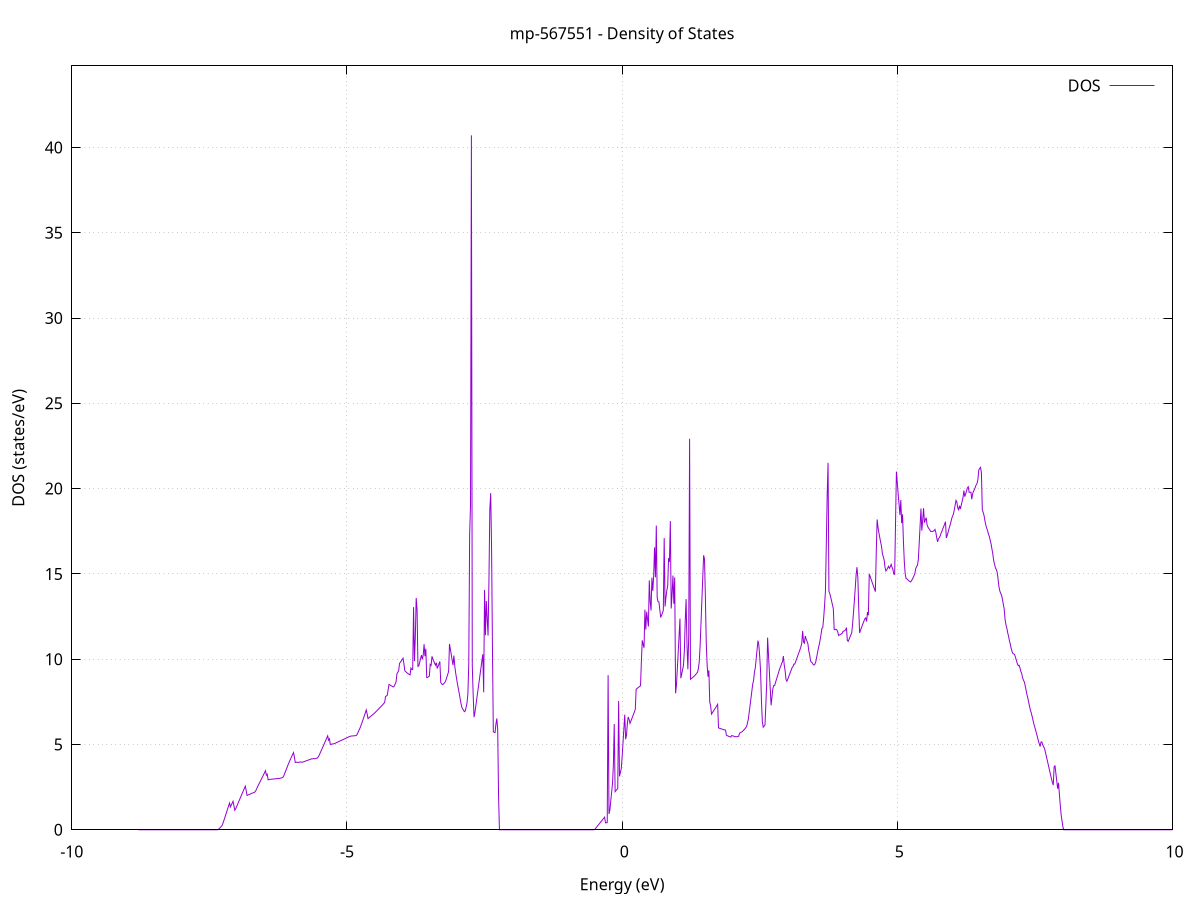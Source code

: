 set title 'mp-567551 - Density of States'
set xlabel 'Energy (eV)'
set ylabel 'DOS (states/eV)'
set grid
set xrange [-10:10]
set yrange [0:44.783]
set xzeroaxis lt -1
set terminal png size 800,600
set output 'mp-567551_dos_gnuplot.png'
plot '-' using 1:2 with lines title 'DOS'
-8.789600 0.000000
-8.773700 0.000000
-8.757700 0.000000
-8.741800 0.000000
-8.725900 0.000000
-8.710000 0.000000
-8.694100 0.000000
-8.678100 0.000000
-8.662200 0.000000
-8.646300 0.000000
-8.630400 0.000000
-8.614400 0.000000
-8.598500 0.000000
-8.582600 0.000000
-8.566700 0.000000
-8.550800 0.000000
-8.534800 0.000000
-8.518900 0.000000
-8.503000 0.000000
-8.487100 0.000000
-8.471100 0.000000
-8.455200 0.000000
-8.439300 0.000000
-8.423400 0.000000
-8.407400 0.000000
-8.391500 0.000000
-8.375600 0.000000
-8.359700 0.000000
-8.343800 0.000000
-8.327800 0.000000
-8.311900 0.000000
-8.296000 0.000000
-8.280100 0.000000
-8.264100 0.000000
-8.248200 0.000000
-8.232300 0.000000
-8.216400 0.000000
-8.200500 0.000000
-8.184500 0.000000
-8.168600 0.000000
-8.152700 0.000000
-8.136800 0.000000
-8.120800 0.000000
-8.104900 0.000000
-8.089000 0.000000
-8.073100 0.000000
-8.057100 0.000000
-8.041200 0.000000
-8.025300 0.000000
-8.009400 0.000000
-7.993500 0.000000
-7.977500 0.000000
-7.961600 0.000000
-7.945700 0.000000
-7.929800 0.000000
-7.913800 0.000000
-7.897900 0.000000
-7.882000 0.000000
-7.866100 0.000000
-7.850200 0.000000
-7.834200 0.000000
-7.818300 0.000000
-7.802400 0.000000
-7.786500 0.000000
-7.770500 0.000000
-7.754600 0.000000
-7.738700 0.000000
-7.722800 0.000000
-7.706900 0.000000
-7.690900 0.000000
-7.675000 0.000000
-7.659100 0.000000
-7.643200 0.000000
-7.627200 0.000000
-7.611300 0.000000
-7.595400 0.000000
-7.579500 0.000000
-7.563500 0.000000
-7.547600 0.000000
-7.531700 0.000000
-7.515800 0.000000
-7.499900 0.000000
-7.483900 0.000000
-7.468000 0.000000
-7.452100 0.000000
-7.436200 0.000000
-7.420200 0.000000
-7.404300 0.000000
-7.388400 0.000000
-7.372500 0.000000
-7.356600 0.000000
-7.340600 0.004800
-7.324700 0.057400
-7.308800 0.110000
-7.292900 0.162600
-7.276900 0.215200
-7.261000 0.315800
-7.245100 0.459700
-7.229200 0.617900
-7.213300 0.776100
-7.197300 0.934400
-7.181400 1.092600
-7.165500 1.250900
-7.149600 1.409100
-7.133600 1.567300
-7.117700 1.341600
-7.101800 1.451800
-7.085900 1.562000
-7.069900 1.672200
-7.054000 1.405400
-7.038100 1.145300
-7.022200 1.230900
-7.006300 1.351500
-6.990300 1.472000
-6.974400 1.592600
-6.958500 1.713100
-6.942600 1.833700
-6.926600 1.954300
-6.910700 2.074800
-6.894800 2.195400
-6.878900 2.315900
-6.863000 2.436500
-6.847000 2.557100
-6.831100 2.296300
-6.815200 2.013400
-6.799300 2.036500
-6.783300 2.059500
-6.767400 2.082600
-6.751500 2.105600
-6.735600 2.128700
-6.719700 2.151700
-6.703700 2.170100
-6.687800 2.183600
-6.671900 2.223700
-6.656000 2.292000
-6.640000 2.410800
-6.624100 2.521700
-6.608200 2.625200
-6.592300 2.728600
-6.576300 2.832100
-6.560400 2.935500
-6.544500 3.039000
-6.528600 3.142400
-6.512700 3.245800
-6.496700 3.352800
-6.480800 3.463000
-6.464900 3.200100
-6.449000 3.260500
-6.433000 2.928300
-6.417100 2.941800
-6.401200 2.956100
-6.385300 2.961300
-6.369400 2.966400
-6.353400 2.971600
-6.337500 2.976700
-6.321600 2.981900
-6.305700 2.987000
-6.289700 2.992200
-6.273800 2.997300
-6.257900 3.002500
-6.242000 3.007600
-6.226100 3.012800
-6.210100 3.023300
-6.194200 3.036600
-6.178300 3.055400
-6.162400 3.082300
-6.146400 3.178700
-6.130500 3.309800
-6.114600 3.440900
-6.098700 3.572000
-6.082700 3.703100
-6.066800 3.834200
-6.050900 3.958500
-6.035000 4.079100
-6.019100 4.190900
-6.003100 4.302600
-5.987200 4.414300
-5.971300 4.526000
-5.955400 4.267600
-5.939400 3.946900
-5.923500 3.956200
-5.907600 3.965500
-5.891700 3.946300
-5.875800 3.954200
-5.859800 3.962500
-5.843900 3.977200
-5.828000 3.966300
-5.812100 3.958300
-5.796100 3.977100
-5.780200 3.995800
-5.764300 4.014600
-5.748400 4.033300
-5.732400 4.052000
-5.716500 4.070800
-5.700600 4.089500
-5.684700 4.108300
-5.668800 4.127000
-5.652800 4.145700
-5.636900 4.164500
-5.621000 4.156100
-5.605100 4.173400
-5.589100 4.163100
-5.573200 4.179100
-5.557300 4.195100
-5.541400 4.199800
-5.525500 4.253900
-5.509500 4.340200
-5.493600 4.455200
-5.477700 4.570300
-5.461800 4.685400
-5.445800 4.800500
-5.429900 4.916700
-5.414000 5.033900
-5.398100 5.151200
-5.382200 5.268500
-5.366200 5.385900
-5.350300 5.507300
-5.334400 5.251500
-5.318500 5.329200
-5.302500 4.994500
-5.286600 5.018800
-5.270700 5.017600
-5.254800 5.040600
-5.238800 5.037900
-5.222900 5.060800
-5.207000 5.084200
-5.191100 5.108300
-5.175200 5.132300
-5.159200 5.156400
-5.143300 5.180500
-5.127400 5.204500
-5.111500 5.228600
-5.095500 5.252700
-5.079600 5.276800
-5.063700 5.300800
-5.047800 5.324900
-5.031900 5.349000
-5.015900 5.373000
-5.000000 5.397100
-4.984100 5.421200
-4.968200 5.445300
-4.952200 5.469300
-4.936300 5.485200
-4.920400 5.496000
-4.904500 5.499500
-4.888600 5.504100
-4.872600 5.508800
-4.856700 5.514000
-4.840800 5.519300
-4.824900 5.543200
-4.808900 5.628300
-4.793000 5.759900
-4.777100 5.868500
-4.761200 5.977400
-4.745200 6.117000
-4.729300 6.259600
-4.713400 6.407600
-4.697500 6.558600
-4.681600 6.713100
-4.665600 6.869600
-4.649700 7.026000
-4.633800 6.801300
-4.617900 6.521000
-4.601900 6.563200
-4.586000 6.605400
-4.570100 6.647600
-4.554200 6.689700
-4.538300 6.731900
-4.522300 6.774100
-4.506400 6.821100
-4.490500 6.868400
-4.474600 6.919600
-4.458600 6.971100
-4.442700 7.022700
-4.426800 7.074400
-4.410900 7.127800
-4.395000 7.182200
-4.379000 7.236700
-4.363100 7.291200
-4.347200 7.347500
-4.331300 7.404500
-4.315300 7.462000
-4.299400 7.809700
-4.283500 7.847300
-4.267600 7.884800
-4.251600 8.222200
-4.235700 8.522300
-4.219800 8.493100
-4.203900 8.452000
-4.188000 8.430300
-4.172000 8.392700
-4.156100 8.374200
-4.140200 8.426900
-4.124300 8.547700
-4.108300 8.670100
-4.092400 9.139800
-4.076500 9.230700
-4.060600 9.328800
-4.044700 9.750800
-4.028700 9.827900
-4.012800 9.905100
-3.996900 9.982200
-3.981000 10.059300
-3.965000 9.720700
-3.949100 9.321200
-3.933200 9.272300
-3.917300 9.223500
-3.901400 9.179400
-3.885400 9.142300
-3.869500 9.109300
-3.853600 9.077300
-3.837700 9.480200
-3.821700 9.401300
-3.805800 9.391000
-3.789900 13.053400
-3.774000 9.885500
-3.758000 11.294000
-3.742100 13.591800
-3.726200 12.904600
-3.710300 9.578300
-3.694400 9.612600
-3.678400 9.821900
-3.662500 10.031200
-3.646600 10.240500
-3.630700 9.989100
-3.614700 10.241500
-3.598800 10.879300
-3.582900 10.173300
-3.567000 10.616200
-3.551100 8.929300
-3.535100 8.929500
-3.519200 8.968300
-3.503300 9.007200
-3.487400 9.697300
-3.471400 9.637000
-3.455500 10.166100
-3.439600 10.025600
-3.423700 9.892300
-3.407800 9.762400
-3.391800 9.653300
-3.375900 9.790200
-3.360000 9.454600
-3.344100 9.591000
-3.328100 9.727500
-3.312200 9.864000
-3.296300 8.632500
-3.280400 8.562700
-3.264400 8.506900
-3.248500 8.539900
-3.232600 8.601200
-3.216700 8.662500
-3.200800 8.786500
-3.184800 8.950700
-3.168900 9.114900
-3.153000 9.279100
-3.137100 10.896100
-3.121100 10.585200
-3.105200 10.274400
-3.089300 9.963500
-3.073400 9.652600
-3.057500 10.211500
-3.041500 9.602300
-3.025600 9.204200
-3.009700 8.889200
-2.993800 8.574100
-2.977800 8.294400
-2.961900 8.024000
-2.946000 7.730000
-2.930100 7.436000
-2.914100 7.192800
-2.898200 7.092900
-2.882300 7.005500
-2.866400 6.923500
-2.850500 6.967500
-2.834500 7.192900
-2.818600 7.442300
-2.802700 7.977700
-2.786800 9.744300
-2.770800 17.345800
-2.754900 19.018100
-2.739000 40.712200
-2.723100 9.636000
-2.707200 7.936900
-2.691200 6.602200
-2.675300 6.868600
-2.659400 7.248700
-2.643500 7.628900
-2.627500 8.009100
-2.611600 8.389300
-2.595700 8.769400
-2.579800 9.149600
-2.563900 9.529800
-2.547900 9.909900
-2.532000 10.290100
-2.516100 8.057400
-2.500200 14.062400
-2.484200 11.405000
-2.468300 13.409200
-2.452400 12.397500
-2.436500 11.385700
-2.420500 14.536700
-2.404600 18.743700
-2.388700 19.733100
-2.372800 16.624400
-2.356900 10.810500
-2.340900 5.743800
-2.325000 5.718900
-2.309100 5.694000
-2.293200 6.204900
-2.277200 6.526700
-2.261300 5.873500
-2.245400 1.923800
-2.229500 0.000000
-2.213600 0.000000
-2.197600 0.000000
-2.181700 0.000000
-2.165800 0.000000
-2.149900 0.000000
-2.133900 0.000000
-2.118000 0.000000
-2.102100 0.000000
-2.086200 0.000000
-2.070300 0.000000
-2.054300 0.000000
-2.038400 0.000000
-2.022500 0.000000
-2.006600 0.000000
-1.990600 0.000000
-1.974700 0.000000
-1.958800 0.000000
-1.942900 0.000000
-1.926900 0.000000
-1.911000 0.000000
-1.895100 0.000000
-1.879200 0.000000
-1.863300 0.000000
-1.847300 0.000000
-1.831400 0.000000
-1.815500 0.000000
-1.799600 0.000000
-1.783600 0.000000
-1.767700 0.000000
-1.751800 0.000000
-1.735900 0.000000
-1.720000 0.000000
-1.704000 0.000000
-1.688100 0.000000
-1.672200 0.000000
-1.656300 0.000000
-1.640300 0.000000
-1.624400 0.000000
-1.608500 0.000000
-1.592600 0.000000
-1.576700 0.000000
-1.560700 0.000000
-1.544800 0.000000
-1.528900 0.000000
-1.513000 0.000000
-1.497000 0.000000
-1.481100 0.000000
-1.465200 0.000000
-1.449300 0.000000
-1.433300 0.000000
-1.417400 0.000000
-1.401500 0.000000
-1.385600 0.000000
-1.369700 0.000000
-1.353700 0.000000
-1.337800 0.000000
-1.321900 0.000000
-1.306000 0.000000
-1.290000 0.000000
-1.274100 0.000000
-1.258200 0.000000
-1.242300 0.000000
-1.226400 0.000000
-1.210400 0.000000
-1.194500 0.000000
-1.178600 0.000000
-1.162700 0.000000
-1.146700 0.000000
-1.130800 0.000000
-1.114900 0.000000
-1.099000 0.000000
-1.083100 0.000000
-1.067100 0.000000
-1.051200 0.000000
-1.035300 0.000000
-1.019400 0.000000
-1.003400 0.000000
-0.987500 0.000000
-0.971600 0.000000
-0.955700 0.000000
-0.939700 0.000000
-0.923800 0.000000
-0.907900 0.000000
-0.892000 0.000000
-0.876100 0.000000
-0.860100 0.000000
-0.844200 0.000000
-0.828300 0.000000
-0.812400 0.000000
-0.796400 0.000000
-0.780500 0.000000
-0.764600 0.000000
-0.748700 0.000000
-0.732800 0.000000
-0.716800 0.000000
-0.700900 0.000000
-0.685000 0.000000
-0.669100 0.000000
-0.653100 0.000000
-0.637200 0.000000
-0.621300 0.000000
-0.605400 0.000000
-0.589400 0.000000
-0.573500 0.000000
-0.557600 0.000000
-0.541700 0.000000
-0.525800 0.000000
-0.509800 0.000000
-0.493900 0.036700
-0.478000 0.100600
-0.462100 0.164500
-0.446100 0.228400
-0.430200 0.292300
-0.414300 0.356200
-0.398400 0.420100
-0.382500 0.484000
-0.366500 0.547800
-0.350600 0.611700
-0.334700 0.675600
-0.318800 0.739500
-0.302800 0.406500
-0.286900 0.413000
-0.271000 0.419400
-0.255100 9.061900
-0.239200 0.926300
-0.223200 1.152400
-0.207300 1.667100
-0.191400 2.181900
-0.175500 2.696600
-0.159500 3.786200
-0.143600 6.198900
-0.127700 2.236200
-0.111800 2.297000
-0.095800 2.357900
-0.079900 2.418800
-0.064000 7.553900
-0.048100 3.131900
-0.032200 3.357300
-0.016200 3.583000
-0.000300 4.281500
0.015600 5.103900
0.031500 5.926200
0.047500 6.748600
0.063400 5.308400
0.079300 5.547000
0.095200 6.249100
0.111100 6.615500
0.127100 6.460300
0.143000 6.237800
0.158900 6.372000
0.174800 6.506300
0.190800 6.640600
0.206700 6.774800
0.222600 6.909100
0.238500 7.051900
0.254400 8.237800
0.270400 8.279600
0.286300 8.321500
0.302200 8.363300
0.318100 8.405200
0.334100 8.447000
0.350000 9.923700
0.365900 11.103600
0.381800 10.862600
0.397800 10.669200
0.413700 12.902800
0.429600 11.731600
0.445500 12.782700
0.461400 12.349100
0.477400 11.919100
0.493300 14.620700
0.509200 13.381600
0.525100 12.855200
0.541100 14.784500
0.557000 14.009100
0.572900 14.878100
0.588800 16.556400
0.604700 14.800600
0.620700 17.836900
0.636600 13.601400
0.652500 13.372200
0.668400 13.355400
0.684400 12.901600
0.700300 12.447800
0.716200 12.569300
0.732100 12.713900
0.748000 12.858600
0.764000 17.102000
0.779900 13.089100
0.795800 13.625500
0.811700 14.025900
0.827700 14.296500
0.843600 15.931100
0.859500 15.707600
0.875400 18.099100
0.891400 12.971500
0.907300 13.820600
0.923200 14.904200
0.939100 13.247000
0.955000 14.790500
0.971000 8.002800
0.986900 8.489300
1.002800 9.430800
1.018700 10.414000
1.034700 11.397100
1.050600 12.381700
1.066500 8.887200
1.082400 9.130500
1.098300 9.383200
1.114300 9.639900
1.130200 10.457900
1.146100 12.224600
1.162000 13.524500
1.178000 10.877100
1.193900 9.409200
1.209800 11.340800
1.225700 22.925400
1.241600 8.824500
1.257600 8.864500
1.273500 8.906100
1.289400 8.947700
1.305300 8.989300
1.321300 9.047900
1.337200 9.106900
1.353100 9.165800
1.369000 9.237200
1.385000 9.434100
1.400900 9.859000
1.416800 10.788500
1.432700 12.107200
1.448600 13.425900
1.464600 14.759500
1.480500 16.093900
1.496400 15.869500
1.512300 13.681700
1.528300 10.960300
1.544200 9.661300
1.560100 8.975900
1.576000 9.350800
1.591900 7.483600
1.607900 7.257400
1.623800 6.783700
1.639700 6.863300
1.655600 6.942900
1.671600 7.022500
1.687500 7.102100
1.703400 7.181700
1.719300 7.264700
1.735200 7.353600
1.751200 5.971000
1.767100 5.953000
1.783000 5.934900
1.798900 5.916800
1.814900 5.900500
1.830800 5.885300
1.846700 5.870100
1.862600 5.856400
1.878600 5.846200
1.894500 5.540900
1.910400 5.515700
1.926300 5.491200
1.942200 5.472800
1.958200 5.454400
1.974100 5.436200
1.990000 5.523400
2.005900 5.508300
2.021900 5.493200
2.037800 5.478100
2.053700 5.462900
2.069600 5.448100
2.085500 5.459000
2.101500 5.469900
2.117400 5.480900
2.133300 5.662700
2.149200 5.691600
2.165200 5.720500
2.181100 5.751400
2.197000 5.803000
2.212900 5.858300
2.228900 5.913700
2.244800 5.980600
2.260700 6.048700
2.276600 6.247700
2.292500 6.486100
2.308500 6.881200
2.324400 7.290400
2.340300 7.705300
2.356200 8.118800
2.372200 8.532200
2.388100 8.751300
2.404000 9.237000
2.419900 9.507000
2.435800 10.034500
2.451800 10.561900
2.467700 11.089400
2.483600 10.840900
2.499500 10.167700
2.515500 9.278700
2.531400 7.548800
2.547300 6.341700
2.563200 6.016800
2.579100 6.081000
2.595100 6.136200
2.611000 7.327400
2.626900 8.610100
2.642800 11.266300
2.658800 10.278300
2.674700 9.290200
2.690600 8.294600
2.706500 7.297900
2.722500 7.782900
2.738400 8.271500
2.754300 8.454200
2.770200 8.453300
2.786100 8.625900
2.802100 8.797800
2.818000 8.966200
2.833900 9.134700
2.849800 9.303200
2.865800 9.471700
2.881700 9.584200
2.897600 9.747900
2.913500 9.853300
2.929400 10.185200
2.945400 9.646900
2.961300 9.321800
2.977200 8.812700
2.993100 8.708000
3.009100 8.829300
3.025000 8.965100
3.040900 9.100800
3.056800 9.236600
3.072700 9.372300
3.088700 9.508100
3.104600 9.575900
3.120500 9.712100
3.136400 9.714100
3.152400 9.856300
3.168300 9.998500
3.184200 10.140800
3.200100 10.283000
3.216100 10.425200
3.232000 10.567500
3.247900 10.723500
3.263800 10.943200
3.279700 11.659100
3.295700 11.005600
3.311600 10.939200
3.327500 11.361000
3.343400 11.187400
3.359400 11.045400
3.375300 10.903500
3.391200 10.484700
3.407100 10.265000
3.423000 9.905200
3.439000 9.823200
3.454900 9.780300
3.470800 9.688500
3.486700 9.657100
3.502700 9.712600
3.518600 9.846400
3.534500 10.114200
3.550400 10.385300
3.566300 10.656400
3.582300 10.871000
3.598200 11.145200
3.614100 11.462500
3.630000 11.803800
3.646000 11.862300
3.661900 12.428500
3.677800 13.139600
3.693700 13.977000
3.709700 16.719600
3.725600 19.635800
3.741500 21.511000
3.757400 13.977000
3.773300 13.837900
3.789300 13.643600
3.805200 13.415600
3.821100 13.187100
3.837000 12.958700
3.853000 11.733000
3.868900 11.739900
3.884800 11.755200
3.900700 11.717900
3.916600 11.622300
3.932600 11.388800
3.948500 11.418800
3.964400 11.448800
3.980300 11.478700
3.996300 11.508700
4.012200 11.623000
4.028100 11.645000
4.044000 11.679000
4.059900 11.713600
4.075900 11.856100
4.091800 11.091300
4.107700 11.046400
4.123600 11.170700
4.139600 11.294900
4.155500 11.425500
4.171400 11.546400
4.187300 12.045100
4.203300 12.728800
4.219200 13.418000
4.235100 14.155800
4.251000 14.929300
4.266900 15.392900
4.282900 14.758800
4.298800 12.967800
4.314700 11.540600
4.330600 11.687400
4.346600 11.834000
4.362500 11.972000
4.378400 12.106700
4.394300 12.237800
4.410200 12.368200
4.426200 12.418400
4.442100 12.213100
4.458000 12.766800
4.473900 12.577000
4.489900 15.000900
4.505800 14.850100
4.521700 14.701000
4.537600 14.552000
4.553600 14.402900
4.569500 14.254900
4.585400 14.107600
4.601300 13.960400
4.617200 16.240000
4.633200 18.191900
4.649100 17.746400
4.665000 17.413500
4.680900 17.137300
4.696900 16.856700
4.712800 16.619600
4.728700 16.193000
4.744600 16.006000
4.760500 15.812800
4.776500 15.383000
4.792400 15.172500
4.808300 15.237000
4.824200 15.342800
4.840200 15.448100
4.856100 15.327100
4.872000 15.421800
4.887900 15.562600
4.903800 15.389300
4.919800 15.258600
4.935700 14.985400
4.951600 14.979500
4.967500 17.999700
4.983500 20.995600
4.999400 20.346100
5.015300 19.696600
5.031200 19.092400
5.047200 18.446300
5.063100 19.331900
5.079000 17.975100
5.094900 18.492300
5.110800 16.921900
5.126800 15.726600
5.142700 15.008900
5.158600 14.737400
5.174500 14.707500
5.190500 14.650600
5.206400 14.602700
5.222300 14.564600
5.238200 14.530200
5.254100 14.583500
5.270100 14.669400
5.286000 14.764100
5.301900 14.887700
5.317800 15.010200
5.333800 15.304700
5.349700 15.432000
5.365600 15.502600
5.381500 15.835400
5.397400 16.780300
5.413400 17.802700
5.429300 18.829800
5.445200 17.537700
5.461100 18.149100
5.477100 18.848500
5.493000 18.000700
5.508900 18.175700
5.524800 18.297200
5.540800 17.872500
5.556700 17.743800
5.572600 17.661500
5.588500 17.592100
5.604400 17.494900
5.620400 17.487500
5.636300 17.491800
5.652200 17.502400
5.668100 17.531200
5.684100 17.607900
5.700000 17.434400
5.715900 17.122700
5.731800 16.879900
5.747700 17.050300
5.763700 17.138500
5.779600 17.227600
5.795500 17.401800
5.811400 17.503800
5.827400 17.655700
5.843300 17.781800
5.859200 17.917500
5.875100 18.061200
5.891000 17.108000
5.907000 17.267900
5.922900 17.437600
5.938800 17.648200
5.954700 17.816000
5.970700 18.001500
5.986600 18.228800
6.002500 18.371800
6.018400 18.500500
6.034400 18.743700
6.050300 19.027300
6.066200 19.311600
6.082100 19.220600
6.098000 18.859000
6.114000 18.760400
6.129900 18.998200
6.145800 18.807000
6.161700 19.037500
6.177700 19.243200
6.193600 19.477900
6.209500 19.885000
6.225400 19.529800
6.241300 19.685500
6.257300 19.861600
6.273200 20.038700
6.289100 20.107400
6.305000 19.782000
6.321000 19.785800
6.336900 19.789700
6.352800 19.377200
6.368700 19.704900
6.384600 19.846600
6.400600 19.957300
6.416500 20.080900
6.432400 20.220100
6.448300 20.298100
6.464300 20.531000
6.480200 21.096600
6.496100 21.180500
6.512000 21.245900
6.528000 20.928600
6.543900 18.771600
6.559800 18.608000
6.575700 18.429500
6.591600 18.114900
6.607600 17.864200
6.623500 17.680600
6.639400 17.550100
6.655300 17.341900
6.671300 17.194900
6.687200 16.980000
6.703100 16.765200
6.719000 16.464300
6.734900 16.175900
6.750900 15.779800
6.766800 15.565900
6.782700 15.357700
6.798600 15.260300
6.814600 15.097300
6.830500 14.693900
6.846400 14.250200
6.862300 14.005300
6.878200 13.852700
6.894200 13.766800
6.910100 13.499100
6.926000 13.217700
6.941900 12.943200
6.957900 12.330600
6.973800 12.020900
6.989700 11.829300
7.005600 11.555100
7.021600 11.337800
7.037500 11.073400
7.053400 10.876600
7.069300 10.622700
7.085200 10.442100
7.101200 10.324100
7.117100 10.311200
7.133000 10.256200
7.148900 10.084900
7.164900 9.913700
7.180800 9.742400
7.196700 9.619800
7.212600 9.643000
7.228500 9.492900
7.244500 9.281200
7.260400 9.155900
7.276300 8.909200
7.292200 8.768200
7.308200 8.664600
7.324100 8.437100
7.340000 8.174900
7.355900 7.912600
7.371900 7.710000
7.387800 7.460800
7.403700 7.224600
7.419600 6.993100
7.435500 6.836600
7.451500 6.615200
7.467400 6.393800
7.483300 6.179900
7.499200 5.992000
7.515200 5.808200
7.531100 5.624500
7.547000 5.421700
7.562900 5.219800
7.578800 5.039400
7.594800 4.883000
7.610700 5.146600
7.626600 5.149900
7.642500 4.972700
7.658500 4.866700
7.674400 4.772400
7.690300 4.556700
7.706200 4.330800
7.722100 4.104900
7.738100 3.879000
7.754000 3.653100
7.769900 3.427200
7.785800 3.201300
7.801800 2.980700
7.817700 2.776200
7.833600 2.617600
7.849500 3.706700
7.865500 3.744500
7.881400 3.299000
7.897300 2.853500
7.913200 2.408000
7.929100 2.755400
7.945100 2.072800
7.961000 1.429900
7.976900 0.868500
7.992800 0.516400
8.008800 0.164400
8.024700 0.000000
8.040600 0.000000
8.056500 0.000000
8.072400 0.000000
8.088400 0.000000
8.104300 0.000000
8.120200 0.000000
8.136100 0.000000
8.152100 0.000000
8.168000 0.000000
8.183900 0.000000
8.199800 0.000000
8.215700 0.000000
8.231700 0.000000
8.247600 0.000000
8.263500 0.000000
8.279400 0.000000
8.295400 0.000000
8.311300 0.000000
8.327200 0.000000
8.343100 0.000000
8.359100 0.000000
8.375000 0.000000
8.390900 0.000000
8.406800 0.000000
8.422700 0.000000
8.438700 0.000000
8.454600 0.000000
8.470500 0.000000
8.486400 0.000000
8.502400 0.000000
8.518300 0.000000
8.534200 0.000000
8.550100 0.000000
8.566000 0.000000
8.582000 0.000000
8.597900 0.000000
8.613800 0.000000
8.629700 0.000000
8.645700 0.000000
8.661600 0.000000
8.677500 0.000000
8.693400 0.000000
8.709300 0.000000
8.725300 0.000000
8.741200 0.000000
8.757100 0.000000
8.773000 0.000000
8.789000 0.000000
8.804900 0.000000
8.820800 0.000000
8.836700 0.000000
8.852700 0.000000
8.868600 0.000000
8.884500 0.000000
8.900400 0.000000
8.916300 0.000000
8.932300 0.000000
8.948200 0.000000
8.964100 0.000000
8.980000 0.000000
8.996000 0.000000
9.011900 0.000000
9.027800 0.000000
9.043700 0.000000
9.059600 0.000000
9.075600 0.000000
9.091500 0.000000
9.107400 0.000000
9.123300 0.000000
9.139300 0.000000
9.155200 0.000000
9.171100 0.000000
9.187000 0.000000
9.202900 0.000000
9.218900 0.000000
9.234800 0.000000
9.250700 0.000000
9.266600 0.000000
9.282600 0.000000
9.298500 0.000000
9.314400 0.000000
9.330300 0.000000
9.346300 0.000000
9.362200 0.000000
9.378100 0.000000
9.394000 0.000000
9.409900 0.000000
9.425900 0.000000
9.441800 0.000000
9.457700 0.000000
9.473600 0.000000
9.489600 0.000000
9.505500 0.000000
9.521400 0.000000
9.537300 0.000000
9.553200 0.000000
9.569200 0.000000
9.585100 0.000000
9.601000 0.000000
9.616900 0.000000
9.632900 0.000000
9.648800 0.000000
9.664700 0.000000
9.680600 0.000000
9.696600 0.000000
9.712500 0.000000
9.728400 0.000000
9.744300 0.000000
9.760200 0.000000
9.776200 0.000000
9.792100 0.000000
9.808000 0.000000
9.823900 0.000000
9.839900 0.000000
9.855800 0.000000
9.871700 0.000000
9.887600 0.000000
9.903500 0.000000
9.919500 0.000000
9.935400 0.000000
9.951300 0.000000
9.967200 0.000000
9.983200 0.000000
9.999100 0.000000
10.015000 0.000000
10.030900 0.000000
10.046800 0.000000
10.062800 0.000000
10.078700 0.000000
10.094600 0.311600
10.110500 0.320100
10.126500 0.328700
10.142400 0.337200
10.158300 0.345700
10.174200 0.640200
10.190200 0.657900
10.206100 0.675500
10.222000 0.971400
10.237900 0.997900
10.253800 1.024400
10.269800 1.051000
10.285700 1.302700
10.301600 1.338600
10.317500 1.374400
10.333500 1.410300
10.349400 1.446200
10.365300 1.482100
10.381200 1.517900
10.397100 1.553800
10.413100 1.589700
10.429000 1.625500
10.444900 1.661400
10.460800 1.697300
10.476800 1.733200
10.492700 1.769000
10.508600 1.804900
10.524500 1.840800
10.540400 1.876600
10.556400 1.912500
10.572300 2.396500
10.588200 2.460800
10.604100 2.525200
10.620100 2.589500
10.636000 2.653800
10.651900 2.718100
10.667800 2.782500
10.683800 2.846800
10.699700 2.914500
10.715600 2.986800
10.731500 3.059000
10.747400 3.131200
10.763400 3.205400
10.779300 3.281700
10.795200 3.358000
10.811100 3.433300
10.827100 3.494100
10.843000 3.555000
10.858900 3.609700
10.874800 3.659100
10.890700 3.706600
10.906700 3.746300
10.922600 3.785100
10.938500 3.817300
10.954400 3.852700
10.970400 3.894500
10.986300 3.936300
11.002200 3.978100
11.018100 4.019900
11.034000 4.061700
11.050000 4.103500
11.065900 4.145100
11.081800 4.185400
11.097700 4.225600
11.113700 4.265800
11.129600 4.306100
11.145500 4.347700
11.161400 4.390600
11.177400 4.423300
11.193300 4.451900
11.209200 4.480600
11.225100 4.510900
11.241000 5.677000
11.257000 5.635000
11.272900 5.595600
11.288800 5.557100
11.304700 5.518600
11.320700 5.480100
11.336600 5.627200
11.352500 5.600100
11.368400 5.572900
11.384300 7.891200
11.400300 7.537100
11.416200 7.182900
11.432100 7.029700
11.448000 6.688000
11.464000 6.346300
11.479900 6.004700
11.495800 5.663000
11.511700 5.540500
11.527600 5.579400
11.543600 6.986500
11.559500 13.452300
11.575400 6.431900
11.591300 6.750700
11.607300 7.327500
11.623200 7.697900
11.639100 8.068200
11.655000 8.438500
11.671000 8.808800
11.686900 6.666700
11.702800 6.988900
11.718700 7.085500
11.734600 7.182000
11.750600 7.278600
11.766500 7.375200
11.782400 7.471800
11.798300 7.568300
11.814300 7.664900
11.830200 7.761500
11.846100 7.856900
11.862000 7.949000
11.877900 8.041100
11.893900 8.174800
11.909800 7.606000
11.925700 7.682800
11.941600 7.759600
11.957600 7.074300
11.973500 7.093900
11.989400 7.170000
12.005300 7.313800
12.021200 7.457400
12.037200 7.601100
12.053100 7.744900
12.069000 7.188500
12.084900 7.283900
12.100900 7.798400
12.116800 7.426400
12.132700 8.111700
12.148600 7.127000
12.164600 9.032500
12.180500 12.334400
12.196400 14.121100
12.212300 9.494800
12.228200 9.411300
12.244200 9.375300
12.260100 9.383200
12.276000 9.391200
12.291900 9.399600
12.307900 9.815800
12.323800 10.053100
12.339700 10.810900
12.355600 16.763700
12.371500 10.619800
12.387500 10.189900
12.403400 9.745300
12.419300 9.410300
12.435200 9.158600
12.451200 8.876600
12.467100 8.601400
12.483000 8.601700
12.498900 10.375200
12.514900 10.464600
12.530800 10.185200
12.546700 10.020600
12.562600 9.863100
12.578500 9.705700
12.594500 9.548200
12.610400 9.390800
12.626300 9.233300
12.642200 9.075800
12.658200 8.918400
12.674100 9.392600
12.690000 11.777900
12.705900 14.527300
12.721800 7.229700
12.737800 7.257900
12.753700 7.286100
12.769600 7.314300
12.785500 7.342500
12.801500 7.786500
12.817400 7.837000
12.833300 7.887400
12.849200 8.274300
12.865100 8.357700
12.881100 8.487000
12.897000 8.620900
12.912900 8.752600
12.928800 8.722600
12.944800 8.516300
12.960700 8.777200
12.976600 9.038200
12.992500 9.299100
13.008500 9.560100
13.024400 9.901600
13.040300 10.432500
13.056200 10.745900
13.072100 10.996100
13.088100 11.139800
13.104000 11.185500
13.119900 11.288000
13.135800 11.401700
13.151800 11.497000
13.167700 11.559000
13.183600 11.632800
13.199500 11.715800
13.215400 11.798700
13.231400 11.881700
13.247300 11.964700
13.263200 12.426500
13.279100 16.598300
13.295100 17.018800
13.311000 14.000300
13.326900 14.118100
13.342800 14.307000
13.358700 13.488400
13.374700 11.022900
13.390600 11.279800
13.406500 11.615700
13.422400 11.951600
13.438400 12.288100
13.454300 12.671100
13.470200 13.055300
13.486100 11.890100
13.502100 12.162900
13.518000 13.235100
13.533900 12.214300
13.549800 12.890800
13.565700 11.625700
13.581700 11.866100
13.597600 12.703800
13.613500 13.668300
13.629400 14.632700
13.645400 13.083700
13.661300 12.456800
13.677200 12.570100
13.693100 12.505300
13.709000 17.437200
13.725000 16.152200
13.740900 14.667000
13.756800 13.376300
13.772700 10.508100
13.788700 10.520600
13.804600 10.999400
13.820500 11.142600
13.836400 11.474600
13.852300 11.768800
13.868300 12.061300
13.884200 13.517100
13.900100 13.919400
13.916000 14.427100
13.932000 14.954700
13.947900 14.763500
13.963800 17.247100
13.979700 17.115000
13.995700 13.996700
14.011600 14.259100
14.027500 14.536200
14.043400 14.802600
14.059300 15.086700
14.075300 14.117500
14.091200 15.141900
14.107100 13.925300
14.123000 13.935100
14.139000 13.952000
14.154900 14.259900
14.170800 14.679900
14.186700 13.630900
14.202600 14.052800
14.218600 14.497800
14.234500 14.929200
14.250400 13.051200
14.266300 13.091300
14.282300 13.128500
14.298200 11.169400
14.314100 10.939100
14.330000 10.708800
14.345900 11.233400
14.361900 11.091400
14.377800 11.016900
14.393700 10.684800
14.409600 15.666300
14.425600 10.179900
14.441500 10.201200
14.457400 10.273400
14.473300 14.085600
14.489300 14.717600
14.505200 11.692800
14.521100 12.115000
14.537000 14.007600
14.552900 13.030500
14.568900 12.590200
14.584800 14.724900
14.600700 13.680000
14.616600 12.662600
14.632600 11.579700
14.648500 11.011000
14.664400 10.602100
14.680300 10.213400
14.696200 12.429000
14.712200 11.417700
14.728100 10.415100
14.744000 10.343700
14.759900 11.845800
14.775900 13.413900
14.791800 13.297900
14.807700 15.319300
14.823600 16.560500
14.839600 14.990300
14.855500 12.120800
14.871400 15.430300
14.887300 7.879600
14.903200 12.008000
14.919200 12.427500
14.935100 21.092700
14.951000 17.562200
14.966900 20.121500
14.982900 14.744400
14.998800 12.570100
15.014700 11.079600
15.030600 13.322200
15.046500 9.809700
15.062500 10.662000
15.078400 11.815600
15.094300 10.880200
15.110200 11.990700
15.126200 13.228900
15.142100 14.588200
15.158000 15.435700
15.173900 16.068600
15.189800 15.966300
15.205800 16.088100
15.221700 15.903500
15.237600 15.767100
15.253500 15.809100
15.269500 15.705900
15.285400 15.967500
15.301300 16.296000
15.317200 16.501100
15.333200 16.954500
15.349100 16.776100
15.365000 18.847100
15.380900 21.436400
15.396800 17.134900
15.412800 21.582100
15.428700 22.948500
15.444600 48.009600
15.460500 23.612900
15.476500 24.533600
15.492400 26.852900
15.508300 24.825900
15.524200 22.533700
15.540100 22.498400
15.556100 23.223300
15.572000 23.086600
15.587900 23.431300
15.603800 20.677600
15.619800 20.716700
15.635700 24.779000
15.651600 20.640000
15.667500 20.369500
15.683400 20.934700
15.699400 20.132500
15.715300 19.485700
15.731200 18.957900
15.747100 18.413200
15.763100 18.243400
15.779000 18.130500
15.794900 17.395800
15.810800 17.397800
15.826800 17.710900
15.842700 18.395100
15.858600 15.995800
15.874500 16.530400
15.890400 16.536000
15.906400 17.288000
15.922300 17.982600
15.938200 18.440400
15.954100 18.756200
15.970100 19.117500
15.986000 20.214500
16.001900 19.352400
16.017800 19.489300
16.033700 18.275700
16.049700 18.707800
16.065600 17.464500
16.081500 16.459900
16.097400 18.889800
16.113400 23.794300
16.129300 18.195600
16.145200 18.290700
16.161100 19.207800
16.177000 18.711200
16.193000 19.030800
16.208900 19.999800
16.224800 21.469100
16.240700 21.664400
16.256700 21.323900
16.272600 20.609700
16.288500 20.819400
16.304400 21.732200
16.320400 23.159500
16.336300 23.800900
16.352200 22.081200
16.368100 19.587600
16.384000 18.624100
16.400000 18.537600
16.415900 19.440400
16.431800 20.080000
16.447700 19.490800
16.463700 17.525200
16.479600 20.331400
16.495500 17.440500
16.511400 17.335800
16.527300 16.702000
16.543300 16.489700
16.559200 16.017200
16.575100 15.871000
16.591000 15.724900
16.607000 15.573500
16.622900 15.477700
16.638800 15.297500
16.654700 15.339000
16.670600 15.245900
16.686600 15.291200
16.702500 15.367200
16.718400 15.454400
16.734300 15.575600
16.750300 15.773000
16.766200 15.895800
16.782100 16.011500
16.798000 16.142800
16.814000 15.996400
16.829900 16.285100
16.845800 15.914700
16.861700 14.878600
16.877600 14.213700
16.893600 14.247500
16.909500 14.312200
16.925400 14.406400
16.941300 13.896400
16.957300 13.939600
16.973200 14.092900
16.989100 14.618900
17.005000 14.143700
17.020900 14.709600
17.036900 15.562100
17.052800 16.375100
17.068700 16.869800
17.084600 14.631900
17.100600 14.232800
17.116500 13.609600
17.132400 13.013600
17.148300 12.809500
17.164200 16.841200
17.180200 18.377900
17.196100 17.494800
17.212000 14.814000
17.227900 13.906100
17.243900 13.704800
17.259800 13.509900
17.275700 14.123700
17.291600 13.851800
17.307600 13.077400
17.323500 12.941600
17.339400 12.818300
17.355300 12.701500
17.371200 13.862500
17.387200 13.521700
17.403100 13.332300
17.419000 13.143000
17.434900 12.953600
17.450900 12.764300
17.466800 13.175000
17.482700 13.982200
17.498600 14.790700
17.514500 12.940900
17.530500 13.292900
17.546400 35.073900
17.562300 14.577400
17.578200 13.700100
17.594200 13.619800
17.610100 13.565800
17.626000 13.518500
17.641900 13.615500
17.657900 13.573300
17.673800 13.511000
17.689700 13.437600
17.705600 13.921100
17.721500 14.815700
17.737500 15.050300
17.753400 12.705600
17.769300 12.705300
17.785200 12.705000
17.801200 12.715500
17.817100 14.451900
17.833000 14.408400
17.848900 14.364800
17.864800 14.321200
17.880800 15.777900
17.896700 20.092900
17.912600 15.335400
17.928500 14.911300
17.944500 23.413100
17.960400 16.996600
17.976300 17.197300
17.992200 18.237500
18.008100 14.619400
18.024100 15.444900
18.040000 13.671600
18.055900 13.742000
18.071800 14.977800
18.087800 15.432300
18.103700 15.886700
18.119600 18.009700
18.135500 21.043600
18.151500 17.110900
18.167400 17.077300
18.183300 17.190500
18.199200 17.915700
18.215100 18.100100
18.231100 21.368100
18.247000 18.957900
18.262900 19.105900
18.278800 19.323800
18.294800 19.626100
18.310700 21.787200
18.326600 17.689900
18.342500 17.359800
18.358400 19.371100
18.374400 23.147900
18.390300 19.286300
18.406200 18.010600
18.422100 17.282800
18.438100 18.242900
18.454000 17.747200
18.469900 16.925600
18.485800 16.205700
18.501700 15.562600
18.517700 15.312500
18.533600 14.924100
18.549500 15.360400
18.565400 15.823300
18.581400 18.535600
18.597300 17.417500
18.613200 17.136600
18.629100 18.670300
18.645100 17.710300
18.661000 19.121900
18.676900 17.919500
18.692800 16.982200
18.708700 12.845400
18.724700 12.194300
18.740600 11.774100
18.756500 11.648400
18.772400 16.122400
18.788400 19.834500
18.804300 11.540000
18.820200 11.811100
18.836100 12.082100
18.852000 13.327900
18.868000 13.792600
18.883900 12.143500
18.899800 12.510500
18.915700 12.985100
18.931700 13.459700
18.947600 13.934300
18.963500 14.537000
18.979400 12.893700
18.995300 14.892300
19.011300 13.461000
19.027200 11.477800
19.043100 10.120700
19.059000 19.512700
19.075000 12.193100
19.090900 8.727600
19.106800 9.570200
19.122700 10.625600
19.138700 10.381700
19.154600 10.137800
19.170500 9.893900
19.186400 9.650000
19.202300 9.406200
19.218300 9.156900
19.234200 8.942800
19.250100 9.631700
19.266000 10.202300
19.282000 12.299300
19.297900 8.393700
19.313800 8.673000
19.329700 9.598000
19.345600 9.844100
19.361600 10.103800
19.377500 10.365200
19.393400 8.971500
19.409300 10.992200
19.425300 13.013000
19.441200 8.644200
19.457100 8.723400
19.473000 8.802600
19.488900 8.881800
19.504900 8.960900
19.520800 9.108700
19.536700 9.294900
19.552600 9.481100
19.568600 9.589700
19.584500 14.838200
19.600400 9.714600
19.616300 9.807900
19.632300 10.646300
19.648200 10.529000
19.664100 9.196900
19.680000 9.004100
19.695900 9.321400
19.711900 9.201400
19.727800 9.135800
19.743700 8.955100
19.759600 10.834900
19.775600 10.411900
19.791500 9.993200
19.807400 9.639200
19.823300 9.427900
19.839200 12.022800
19.855200 11.347100
19.871100 10.648800
19.887000 9.949700
19.902900 9.250600
19.918900 8.551500
19.934800 7.985500
19.950700 7.845500
19.966600 8.925400
19.982600 11.604300
19.998500 12.322200
20.014400 13.265700
20.030300 8.155100
20.046200 8.156400
20.062200 8.472800
20.078100 8.789100
20.094000 9.105500
20.109900 9.423300
20.125900 9.750800
20.141800 7.458500
20.157700 7.531600
20.173600 7.596400
20.189500 7.692600
20.205500 7.835400
20.221400 7.988800
20.237300 6.473200
20.253200 6.466400
20.269200 6.459000
20.285100 6.451500
20.301000 6.444100
20.316900 6.436700
20.332800 6.429300
20.348800 5.797500
20.364700 5.791100
20.380600 5.784700
20.396500 5.778300
20.412500 5.771900
20.428400 5.765500
20.444300 5.759100
20.460200 5.760600
20.476200 5.775700
20.492100 5.790900
20.508000 4.682800
20.523900 4.845100
20.539800 5.007400
20.555800 5.171000
20.571700 5.462500
20.587600 4.020800
20.603500 4.083800
20.619500 4.146800
20.635400 4.209800
20.651300 4.272800
20.667200 4.335800
20.683100 3.156800
20.699100 3.111000
20.715000 3.939700
20.730900 3.764100
20.746800 3.588500
20.762800 3.412800
20.778700 3.237200
20.794600 3.623800
20.810500 3.394900
20.826400 3.166100
20.842400 2.937300
20.858300 2.708400
20.874200 2.591700
20.890100 2.500500
20.906100 2.409400
20.922000 2.328900
20.937900 2.707400
20.953800 2.591700
20.969800 2.475900
20.985700 2.360200
21.001600 2.244500
21.017500 2.128700
21.033400 2.013000
21.049400 1.935300
21.065300 1.880000
21.081200 1.824700
21.097100 1.769400
21.113100 1.714100
21.129000 1.658800
21.144900 1.603500
21.160800 1.548200
21.176700 1.492900
21.192700 1.437600
21.208600 1.382300
21.224500 1.327000
21.240400 1.271700
21.256400 1.238400
21.272300 1.225400
21.288200 1.212400
21.304100 1.225700
21.320000 1.283200
21.336000 1.340700
21.351900 1.398300
21.367800 1.455800
21.383700 1.513300
21.399700 1.621100
21.415600 1.843100
21.431500 2.065100
21.447400 2.287100
21.463400 1.492300
21.479300 1.648300
21.495200 1.804300
21.511100 0.556700
21.527000 0.688000
21.543000 0.819300
21.558900 0.950600
21.574800 1.082000
21.590700 1.213300
21.606700 1.344600
21.622600 0.000000
21.638500 0.000000
21.654400 0.000000
21.670300 0.000000
21.686300 0.000000
21.702200 0.000000
21.718100 0.000000
21.734000 0.000000
21.750000 0.000000
21.765900 0.000000
21.781800 0.000000
21.797700 0.000000
21.813600 0.000000
21.829600 0.000000
21.845500 0.000000
21.861400 0.000000
21.877300 0.000000
21.893300 0.000000
21.909200 0.000000
21.925100 0.000000
21.941000 0.000000
21.957000 0.000000
21.972900 0.000000
21.988800 0.000000
22.004700 0.000000
22.020600 0.000000
22.036600 0.000000
22.052500 0.000000
22.068400 0.000000
22.084300 0.000000
22.100300 0.000000
22.116200 0.000000
22.132100 0.000000
22.148000 0.000000
22.163900 0.000000
22.179900 0.000000
22.195800 0.000000
22.211700 0.000000
22.227600 0.000000
22.243600 0.000000
22.259500 0.000000
22.275400 0.000000
22.291300 0.000000
22.307200 0.000000
22.323200 0.000000
22.339100 0.000000
22.355000 0.000000
22.370900 0.000000
22.386900 0.000000
22.402800 0.000000
22.418700 0.000000
22.434600 0.000000
22.450600 0.000000
22.466500 0.000000
22.482400 0.000000
22.498300 0.000000
22.514200 0.000000
22.530200 0.000000
22.546100 0.000000
22.562000 0.000000
22.577900 0.000000
22.593900 0.000000
22.609800 0.000000
22.625700 0.000000
22.641600 0.000000
22.657500 0.000000
22.673500 0.000000
22.689400 0.000000
22.705300 0.000000
22.721200 0.000000
22.737200 0.000000
22.753100 0.000000
22.769000 0.000000
22.784900 0.000000
22.800900 0.000000
22.816800 0.000000
22.832700 0.000000
22.848600 0.000000
22.864500 0.000000
22.880500 0.000000
22.896400 0.000000
22.912300 0.000000
22.928200 0.000000
22.944200 0.000000
22.960100 0.000000
22.976000 0.000000
22.991900 0.000000
23.007800 0.000000
23.023800 0.000000
23.039700 0.000000
23.055600 0.000000
e
